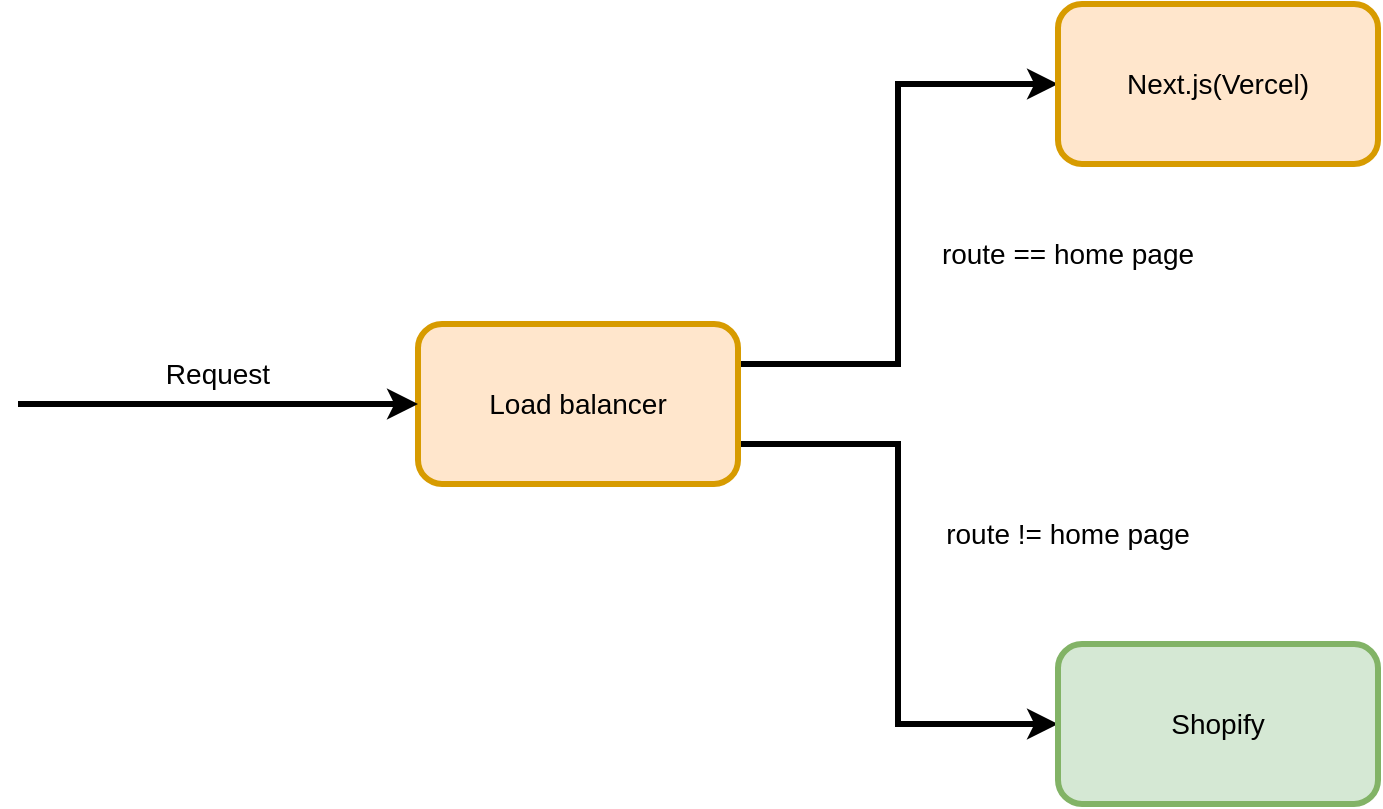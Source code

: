 <mxfile version="24.6.4" type="github">
  <diagram name="Page-1" id="e3a06f82-3646-2815-327d-82caf3d4e204">
    <mxGraphModel dx="1242" dy="819" grid="1" gridSize="10" guides="1" tooltips="1" connect="1" arrows="1" fold="1" page="1" pageScale="1.5" pageWidth="1169" pageHeight="826" background="none" math="0" shadow="0">
      <root>
        <mxCell id="0" style=";html=1;" />
        <mxCell id="1" style=";html=1;" parent="0" />
        <mxCell id="l474GN1UQDFlAH9xWCZi-5" style="edgeStyle=orthogonalEdgeStyle;rounded=0;orthogonalLoop=1;jettySize=auto;html=1;exitX=1;exitY=0.25;exitDx=0;exitDy=0;entryX=0;entryY=0.5;entryDx=0;entryDy=0;strokeWidth=3;" edge="1" parent="1" source="l474GN1UQDFlAH9xWCZi-1" target="l474GN1UQDFlAH9xWCZi-3">
          <mxGeometry relative="1" as="geometry" />
        </mxCell>
        <mxCell id="l474GN1UQDFlAH9xWCZi-6" style="edgeStyle=orthogonalEdgeStyle;rounded=0;orthogonalLoop=1;jettySize=auto;html=1;exitX=1;exitY=0.75;exitDx=0;exitDy=0;entryX=0;entryY=0.5;entryDx=0;entryDy=0;strokeWidth=3;" edge="1" parent="1" source="l474GN1UQDFlAH9xWCZi-1" target="l474GN1UQDFlAH9xWCZi-2">
          <mxGeometry relative="1" as="geometry" />
        </mxCell>
        <mxCell id="l474GN1UQDFlAH9xWCZi-1" value="&lt;font style=&quot;font-size: 14px;&quot;&gt;Load balancer&lt;/font&gt;" style="rounded=1;whiteSpace=wrap;html=1;strokeWidth=3;fillColor=#ffe6cc;strokeColor=#d79b00;" vertex="1" parent="1">
          <mxGeometry x="680" y="360" width="160" height="80" as="geometry" />
        </mxCell>
        <mxCell id="l474GN1UQDFlAH9xWCZi-2" value="&lt;span style=&quot;font-size: 14px;&quot;&gt;Shopify&lt;/span&gt;" style="rounded=1;whiteSpace=wrap;html=1;strokeWidth=3;fillColor=#d5e8d4;strokeColor=#82b366;" vertex="1" parent="1">
          <mxGeometry x="1000" y="520" width="160" height="80" as="geometry" />
        </mxCell>
        <mxCell id="l474GN1UQDFlAH9xWCZi-3" value="&lt;span style=&quot;font-size: 14px;&quot;&gt;Next.js(Vercel)&lt;/span&gt;" style="rounded=1;whiteSpace=wrap;html=1;strokeWidth=3;fillColor=#ffe6cc;strokeColor=#d79b00;" vertex="1" parent="1">
          <mxGeometry x="1000" y="200" width="160" height="80" as="geometry" />
        </mxCell>
        <mxCell id="l474GN1UQDFlAH9xWCZi-4" value="" style="endArrow=classic;html=1;rounded=0;entryX=0;entryY=0.5;entryDx=0;entryDy=0;strokeWidth=3;" edge="1" parent="1" target="l474GN1UQDFlAH9xWCZi-1">
          <mxGeometry width="50" height="50" relative="1" as="geometry">
            <mxPoint x="480" y="400" as="sourcePoint" />
            <mxPoint x="760" y="370" as="targetPoint" />
          </mxGeometry>
        </mxCell>
        <mxCell id="l474GN1UQDFlAH9xWCZi-7" value="&lt;span style=&quot;font-size: 14px;&quot;&gt;Request&lt;/span&gt;" style="text;html=1;align=center;verticalAlign=middle;whiteSpace=wrap;rounded=0;" vertex="1" parent="1">
          <mxGeometry x="550" y="370" width="60" height="30" as="geometry" />
        </mxCell>
        <mxCell id="l474GN1UQDFlAH9xWCZi-8" value="&lt;span style=&quot;font-size: 14px;&quot;&gt;route == home page&lt;/span&gt;" style="text;html=1;align=center;verticalAlign=middle;whiteSpace=wrap;rounded=0;" vertex="1" parent="1">
          <mxGeometry x="940" y="310" width="130" height="30" as="geometry" />
        </mxCell>
        <mxCell id="l474GN1UQDFlAH9xWCZi-9" value="&lt;span style=&quot;font-size: 14px;&quot;&gt;route != home page&lt;/span&gt;" style="text;html=1;align=center;verticalAlign=middle;whiteSpace=wrap;rounded=0;" vertex="1" parent="1">
          <mxGeometry x="940" y="450" width="130" height="30" as="geometry" />
        </mxCell>
      </root>
    </mxGraphModel>
  </diagram>
</mxfile>
